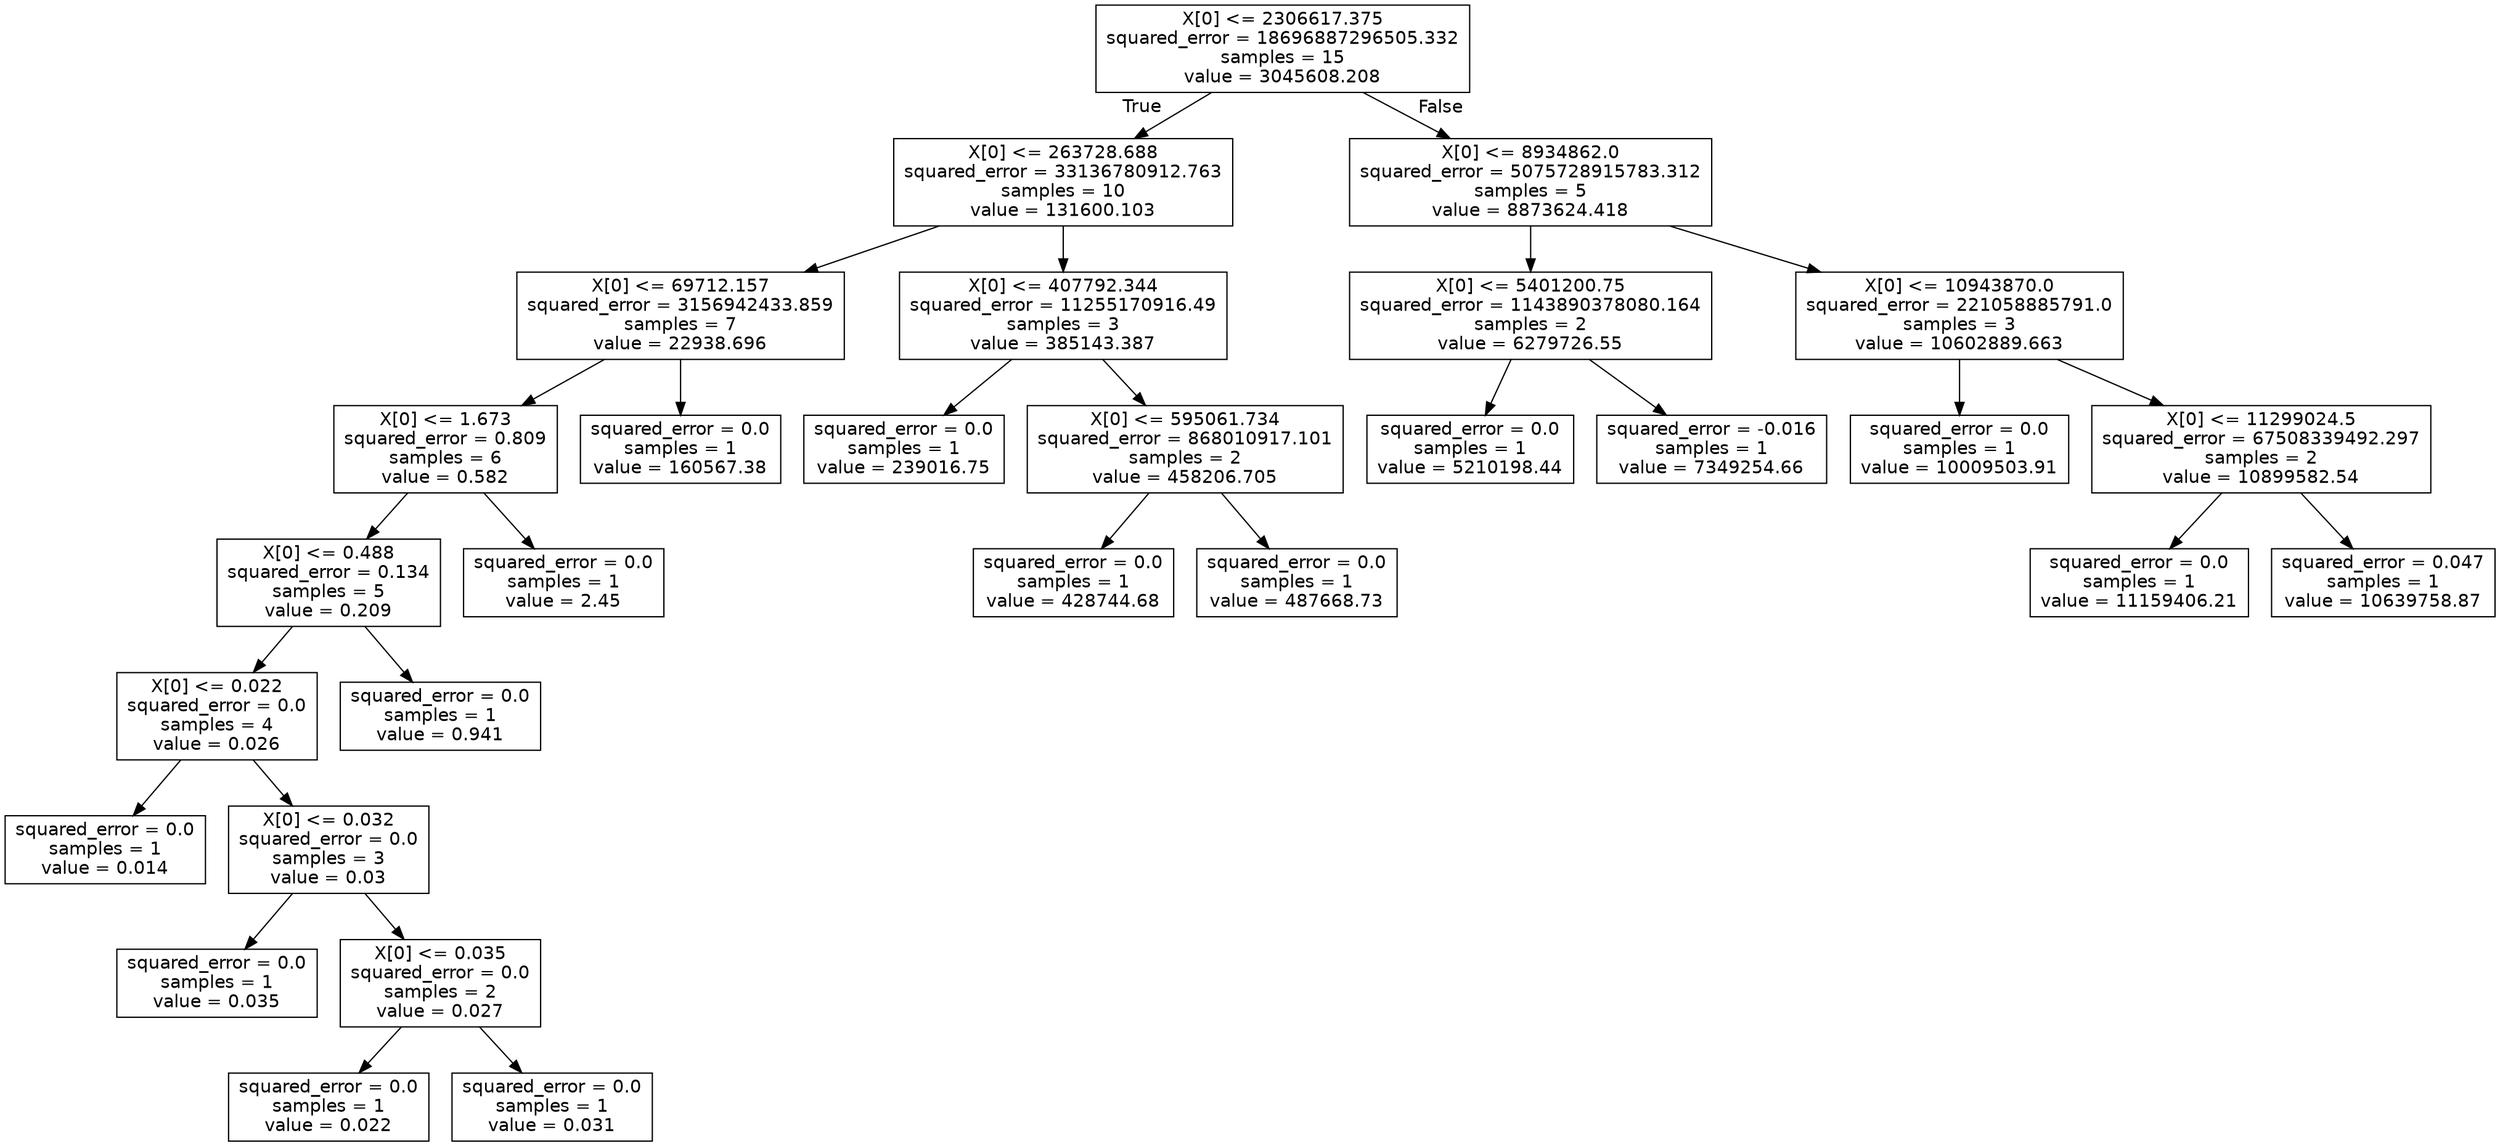 digraph Tree {
node [shape=box, fontname="helvetica"] ;
edge [fontname="helvetica"] ;
0 [label="X[0] <= 2306617.375\nsquared_error = 18696887296505.332\nsamples = 15\nvalue = 3045608.208"] ;
1 [label="X[0] <= 263728.688\nsquared_error = 33136780912.763\nsamples = 10\nvalue = 131600.103"] ;
0 -> 1 [labeldistance=2.5, labelangle=45, headlabel="True"] ;
2 [label="X[0] <= 69712.157\nsquared_error = 3156942433.859\nsamples = 7\nvalue = 22938.696"] ;
1 -> 2 ;
3 [label="X[0] <= 1.673\nsquared_error = 0.809\nsamples = 6\nvalue = 0.582"] ;
2 -> 3 ;
4 [label="X[0] <= 0.488\nsquared_error = 0.134\nsamples = 5\nvalue = 0.209"] ;
3 -> 4 ;
5 [label="X[0] <= 0.022\nsquared_error = 0.0\nsamples = 4\nvalue = 0.026"] ;
4 -> 5 ;
6 [label="squared_error = 0.0\nsamples = 1\nvalue = 0.014"] ;
5 -> 6 ;
7 [label="X[0] <= 0.032\nsquared_error = 0.0\nsamples = 3\nvalue = 0.03"] ;
5 -> 7 ;
8 [label="squared_error = 0.0\nsamples = 1\nvalue = 0.035"] ;
7 -> 8 ;
9 [label="X[0] <= 0.035\nsquared_error = 0.0\nsamples = 2\nvalue = 0.027"] ;
7 -> 9 ;
10 [label="squared_error = 0.0\nsamples = 1\nvalue = 0.022"] ;
9 -> 10 ;
11 [label="squared_error = 0.0\nsamples = 1\nvalue = 0.031"] ;
9 -> 11 ;
12 [label="squared_error = 0.0\nsamples = 1\nvalue = 0.941"] ;
4 -> 12 ;
13 [label="squared_error = 0.0\nsamples = 1\nvalue = 2.45"] ;
3 -> 13 ;
14 [label="squared_error = 0.0\nsamples = 1\nvalue = 160567.38"] ;
2 -> 14 ;
15 [label="X[0] <= 407792.344\nsquared_error = 11255170916.49\nsamples = 3\nvalue = 385143.387"] ;
1 -> 15 ;
16 [label="squared_error = 0.0\nsamples = 1\nvalue = 239016.75"] ;
15 -> 16 ;
17 [label="X[0] <= 595061.734\nsquared_error = 868010917.101\nsamples = 2\nvalue = 458206.705"] ;
15 -> 17 ;
18 [label="squared_error = 0.0\nsamples = 1\nvalue = 428744.68"] ;
17 -> 18 ;
19 [label="squared_error = 0.0\nsamples = 1\nvalue = 487668.73"] ;
17 -> 19 ;
20 [label="X[0] <= 8934862.0\nsquared_error = 5075728915783.312\nsamples = 5\nvalue = 8873624.418"] ;
0 -> 20 [labeldistance=2.5, labelangle=-45, headlabel="False"] ;
21 [label="X[0] <= 5401200.75\nsquared_error = 1143890378080.164\nsamples = 2\nvalue = 6279726.55"] ;
20 -> 21 ;
22 [label="squared_error = 0.0\nsamples = 1\nvalue = 5210198.44"] ;
21 -> 22 ;
23 [label="squared_error = -0.016\nsamples = 1\nvalue = 7349254.66"] ;
21 -> 23 ;
24 [label="X[0] <= 10943870.0\nsquared_error = 221058885791.0\nsamples = 3\nvalue = 10602889.663"] ;
20 -> 24 ;
25 [label="squared_error = 0.0\nsamples = 1\nvalue = 10009503.91"] ;
24 -> 25 ;
26 [label="X[0] <= 11299024.5\nsquared_error = 67508339492.297\nsamples = 2\nvalue = 10899582.54"] ;
24 -> 26 ;
27 [label="squared_error = 0.0\nsamples = 1\nvalue = 11159406.21"] ;
26 -> 27 ;
28 [label="squared_error = 0.047\nsamples = 1\nvalue = 10639758.87"] ;
26 -> 28 ;
}